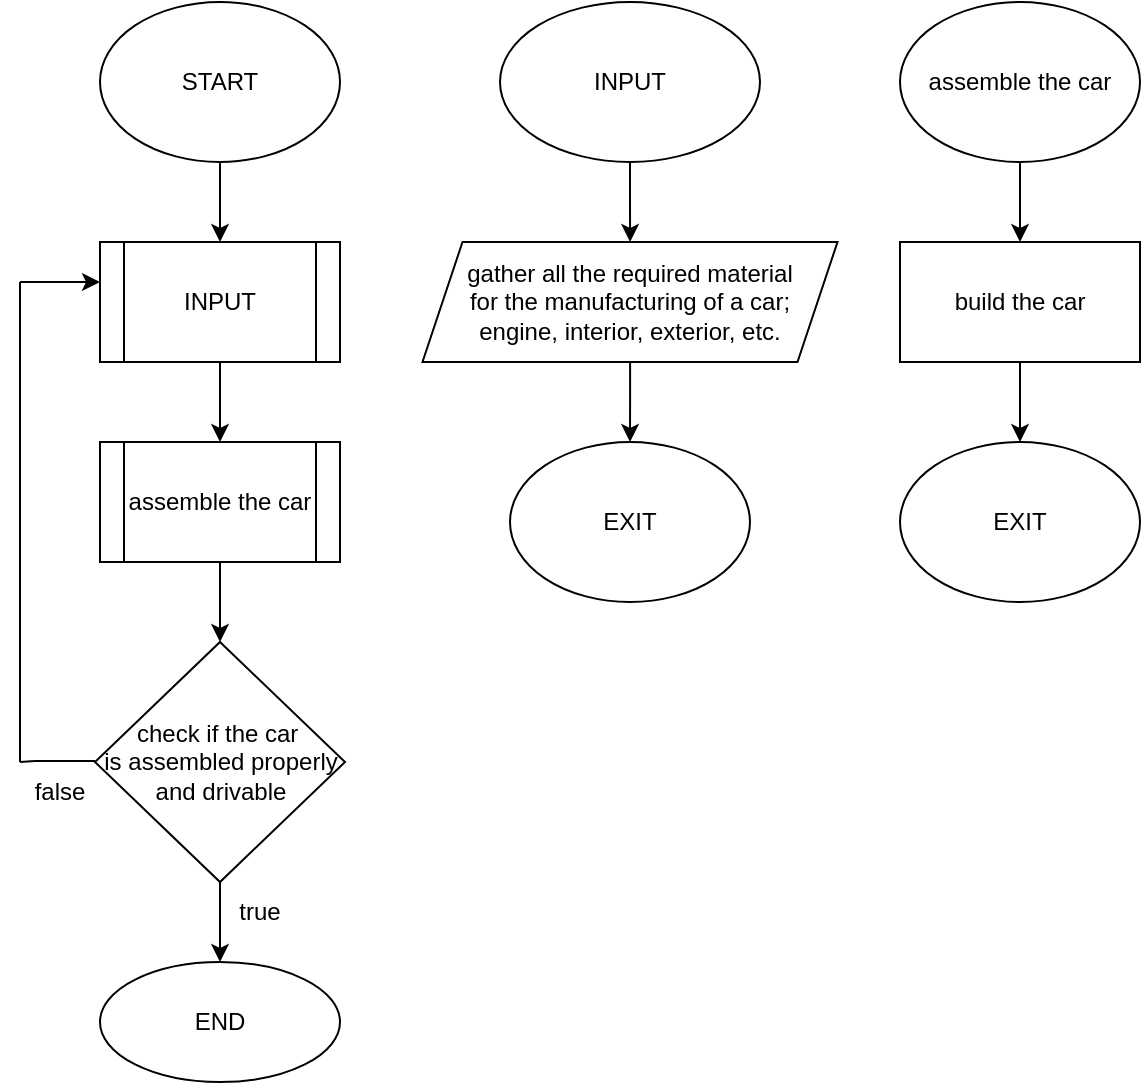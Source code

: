 <mxfile version="24.7.7">
  <diagram name="Page-1" id="WIWhAcblUkad2jGklPrL">
    <mxGraphModel dx="1434" dy="772" grid="1" gridSize="10" guides="1" tooltips="1" connect="1" arrows="1" fold="1" page="1" pageScale="1" pageWidth="850" pageHeight="1100" math="0" shadow="0">
      <root>
        <mxCell id="0" />
        <mxCell id="1" parent="0" />
        <mxCell id="k5f1ETuhjHtOltYRsjwA-8" value="" style="edgeStyle=orthogonalEdgeStyle;rounded=0;orthogonalLoop=1;jettySize=auto;html=1;" edge="1" parent="1" source="k5f1ETuhjHtOltYRsjwA-1" target="k5f1ETuhjHtOltYRsjwA-7">
          <mxGeometry relative="1" as="geometry" />
        </mxCell>
        <mxCell id="k5f1ETuhjHtOltYRsjwA-1" value="START" style="ellipse;whiteSpace=wrap;html=1;" vertex="1" parent="1">
          <mxGeometry x="80" y="40" width="120" height="80" as="geometry" />
        </mxCell>
        <mxCell id="k5f1ETuhjHtOltYRsjwA-22" value="" style="edgeStyle=orthogonalEdgeStyle;rounded=0;orthogonalLoop=1;jettySize=auto;html=1;" edge="1" parent="1" source="k5f1ETuhjHtOltYRsjwA-2" target="k5f1ETuhjHtOltYRsjwA-20">
          <mxGeometry relative="1" as="geometry" />
        </mxCell>
        <mxCell id="k5f1ETuhjHtOltYRsjwA-2" value="gather all the required material&lt;div&gt;&amp;nbsp;for the manufacturing of a car;&amp;nbsp;&lt;/div&gt;&lt;div&gt;engine, interior, exterior, etc.&lt;/div&gt;" style="shape=parallelogram;perimeter=parallelogramPerimeter;whiteSpace=wrap;html=1;fixedSize=1;" vertex="1" parent="1">
          <mxGeometry x="241.25" y="160" width="207.5" height="60" as="geometry" />
        </mxCell>
        <mxCell id="k5f1ETuhjHtOltYRsjwA-32" value="" style="edgeStyle=orthogonalEdgeStyle;rounded=0;orthogonalLoop=1;jettySize=auto;html=1;" edge="1" parent="1" source="k5f1ETuhjHtOltYRsjwA-4" target="k5f1ETuhjHtOltYRsjwA-29">
          <mxGeometry relative="1" as="geometry" />
        </mxCell>
        <mxCell id="k5f1ETuhjHtOltYRsjwA-4" value="assemble the car" style="shape=process;whiteSpace=wrap;html=1;backgroundOutline=1;" vertex="1" parent="1">
          <mxGeometry x="80" y="260" width="120" height="60" as="geometry" />
        </mxCell>
        <mxCell id="k5f1ETuhjHtOltYRsjwA-10" value="" style="edgeStyle=orthogonalEdgeStyle;rounded=0;orthogonalLoop=1;jettySize=auto;html=1;" edge="1" parent="1" source="k5f1ETuhjHtOltYRsjwA-7" target="k5f1ETuhjHtOltYRsjwA-4">
          <mxGeometry relative="1" as="geometry" />
        </mxCell>
        <mxCell id="k5f1ETuhjHtOltYRsjwA-7" value="INPUT" style="shape=process;whiteSpace=wrap;html=1;backgroundOutline=1;" vertex="1" parent="1">
          <mxGeometry x="80" y="160" width="120" height="60" as="geometry" />
        </mxCell>
        <mxCell id="k5f1ETuhjHtOltYRsjwA-13" value="END" style="ellipse;whiteSpace=wrap;html=1;" vertex="1" parent="1">
          <mxGeometry x="80" y="520" width="120" height="60" as="geometry" />
        </mxCell>
        <mxCell id="k5f1ETuhjHtOltYRsjwA-21" value="" style="edgeStyle=orthogonalEdgeStyle;rounded=0;orthogonalLoop=1;jettySize=auto;html=1;" edge="1" parent="1" source="k5f1ETuhjHtOltYRsjwA-15" target="k5f1ETuhjHtOltYRsjwA-2">
          <mxGeometry relative="1" as="geometry" />
        </mxCell>
        <mxCell id="k5f1ETuhjHtOltYRsjwA-15" value="INPUT" style="ellipse;whiteSpace=wrap;html=1;" vertex="1" parent="1">
          <mxGeometry x="280" y="40" width="130" height="80" as="geometry" />
        </mxCell>
        <mxCell id="k5f1ETuhjHtOltYRsjwA-24" value="" style="edgeStyle=orthogonalEdgeStyle;rounded=0;orthogonalLoop=1;jettySize=auto;html=1;" edge="1" parent="1" source="k5f1ETuhjHtOltYRsjwA-17" target="k5f1ETuhjHtOltYRsjwA-23">
          <mxGeometry relative="1" as="geometry" />
        </mxCell>
        <mxCell id="k5f1ETuhjHtOltYRsjwA-17" value="assemble the car" style="ellipse;whiteSpace=wrap;html=1;" vertex="1" parent="1">
          <mxGeometry x="480" y="40" width="120" height="80" as="geometry" />
        </mxCell>
        <mxCell id="k5f1ETuhjHtOltYRsjwA-19" value="EXIT" style="ellipse;whiteSpace=wrap;html=1;" vertex="1" parent="1">
          <mxGeometry x="480" y="260" width="120" height="80" as="geometry" />
        </mxCell>
        <mxCell id="k5f1ETuhjHtOltYRsjwA-20" value="EXIT" style="ellipse;whiteSpace=wrap;html=1;" vertex="1" parent="1">
          <mxGeometry x="285" y="260" width="120" height="80" as="geometry" />
        </mxCell>
        <mxCell id="k5f1ETuhjHtOltYRsjwA-25" value="" style="edgeStyle=orthogonalEdgeStyle;rounded=0;orthogonalLoop=1;jettySize=auto;html=1;" edge="1" parent="1" source="k5f1ETuhjHtOltYRsjwA-23" target="k5f1ETuhjHtOltYRsjwA-19">
          <mxGeometry relative="1" as="geometry" />
        </mxCell>
        <mxCell id="k5f1ETuhjHtOltYRsjwA-23" value="build the car" style="rounded=0;whiteSpace=wrap;html=1;" vertex="1" parent="1">
          <mxGeometry x="480" y="160" width="120" height="60" as="geometry" />
        </mxCell>
        <mxCell id="k5f1ETuhjHtOltYRsjwA-33" value="" style="edgeStyle=orthogonalEdgeStyle;rounded=0;orthogonalLoop=1;jettySize=auto;html=1;" edge="1" parent="1" source="k5f1ETuhjHtOltYRsjwA-29" target="k5f1ETuhjHtOltYRsjwA-13">
          <mxGeometry relative="1" as="geometry" />
        </mxCell>
        <mxCell id="k5f1ETuhjHtOltYRsjwA-29" value="check if the car&amp;nbsp;&lt;div&gt;&lt;span style=&quot;background-color: initial;&quot;&gt;is assembled properly and drivable&lt;/span&gt;&lt;/div&gt;" style="rhombus;whiteSpace=wrap;html=1;" vertex="1" parent="1">
          <mxGeometry x="77.5" y="360" width="125" height="120" as="geometry" />
        </mxCell>
        <mxCell id="k5f1ETuhjHtOltYRsjwA-34" value="true" style="text;strokeColor=none;align=center;fillColor=none;html=1;verticalAlign=middle;whiteSpace=wrap;rounded=0;" vertex="1" parent="1">
          <mxGeometry x="130" y="480" width="60" height="30" as="geometry" />
        </mxCell>
        <mxCell id="k5f1ETuhjHtOltYRsjwA-35" value="false" style="text;strokeColor=none;align=center;fillColor=none;html=1;verticalAlign=middle;whiteSpace=wrap;rounded=0;" vertex="1" parent="1">
          <mxGeometry x="30" y="420" width="60" height="30" as="geometry" />
        </mxCell>
        <mxCell id="k5f1ETuhjHtOltYRsjwA-41" value="" style="endArrow=none;html=1;rounded=0;" edge="1" parent="1">
          <mxGeometry width="50" height="50" relative="1" as="geometry">
            <mxPoint x="40" y="420" as="sourcePoint" />
            <mxPoint x="77.5" y="419.5" as="targetPoint" />
            <Array as="points">
              <mxPoint x="47.5" y="419.5" />
            </Array>
          </mxGeometry>
        </mxCell>
        <mxCell id="k5f1ETuhjHtOltYRsjwA-43" value="" style="endArrow=none;html=1;rounded=0;" edge="1" parent="1">
          <mxGeometry width="50" height="50" relative="1" as="geometry">
            <mxPoint x="40" y="420" as="sourcePoint" />
            <mxPoint x="40" y="180" as="targetPoint" />
          </mxGeometry>
        </mxCell>
        <mxCell id="k5f1ETuhjHtOltYRsjwA-44" value="" style="endArrow=classic;html=1;rounded=0;" edge="1" parent="1">
          <mxGeometry width="50" height="50" relative="1" as="geometry">
            <mxPoint x="40" y="180" as="sourcePoint" />
            <mxPoint x="80" y="180" as="targetPoint" />
          </mxGeometry>
        </mxCell>
      </root>
    </mxGraphModel>
  </diagram>
</mxfile>
